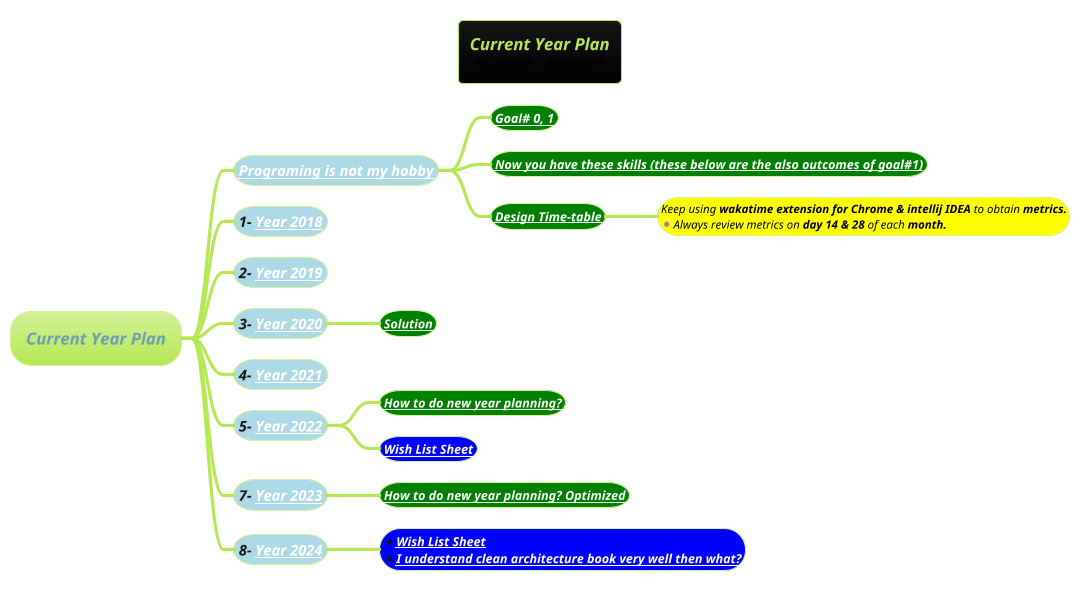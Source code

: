 @startmindmap
title = <i><size:12>Current Year Plan \n<img:images/img_828.png>
!theme hacker

* <i>Current Year Plan
**[#lightblue] <i>[[docs/3-programming-languages/Venkat-Subramaniam/images/img_813.png Programing is not my hobby]]
***[#green] <b><i>[[docs/3-programming-languages/Venkat-Subramaniam/images/img_814.png Goal# 0, 1]]
***[#green] <b><i>[[docs/3-programming-languages/Venkat-Subramaniam/images/img_815.png Now you have these skills (these below are the also outcomes of goal#1)]]
***[#green] <b><i>[[docs/3-programming-languages/Venkat-Subramaniam/images/img_816.png Design Time-table]]
****[#yellow]:<color #black><i>Keep using **wakatime extension for Chrome & intellij IDEA** to obtain <b>metrics.
*<color #black><i>Always review metrics on **day 14 & 28** of each <b>month.;

**[#lightblue] <i>1- [[docs/3-programming-languages/Venkat-Subramaniam/images/img_817.png Year 2018]]
**[#lightblue] <i>2- [[docs/3-programming-languages/Venkat-Subramaniam/images/img_818.png Year 2019]]
**[#lightblue] <i>3- [[docs/3-programming-languages/Venkat-Subramaniam/images/img_819.png Year 2020]]
***[#green] <b><i>[[docs/3-programming-languages/Venkat-Subramaniam/images/img_820.png Solution]]
**[#lightblue] <i>4- [[docs/3-programming-languages/Venkat-Subramaniam/images/img_821.png Year 2021]]
**[#lightblue] <i>5- [[docs/3-programming-languages/Venkat-Subramaniam/images/img_822.png Year 2022]]
***[#green] <b><i>[[docs/3-programming-languages/Venkat-Subramaniam/images/img_823.png How to do new year planning?]]
***[#blue] <b><i>[[docs/3-programming-languages/Venkat-Subramaniam/images/img_0825.png Wish List Sheet]]
**[#lightblue] <i>7- [[docs/3-programming-languages/Venkat-Subramaniam/images/img_824.png Year 2023]]
***[#green] <b><i>[[docs/3-programming-languages/Venkat-Subramaniam/images/img_825.png How to do new year planning? Optimized]]
**[#lightblue] <i>8- [[docs/3-programming-languages/Venkat-Subramaniam/images/img_826.png Year 2024]]
***[#blue] *<b><i>[[docs/3-programming-languages/Venkat-Subramaniam/images/img_0825.png Wish List Sheet]] \n*<b><i>[[docs/3-programming-languages/Venkat-Subramaniam/images/img_0825.png I understand clean architecture book very well then what?]]

@endmindmap
